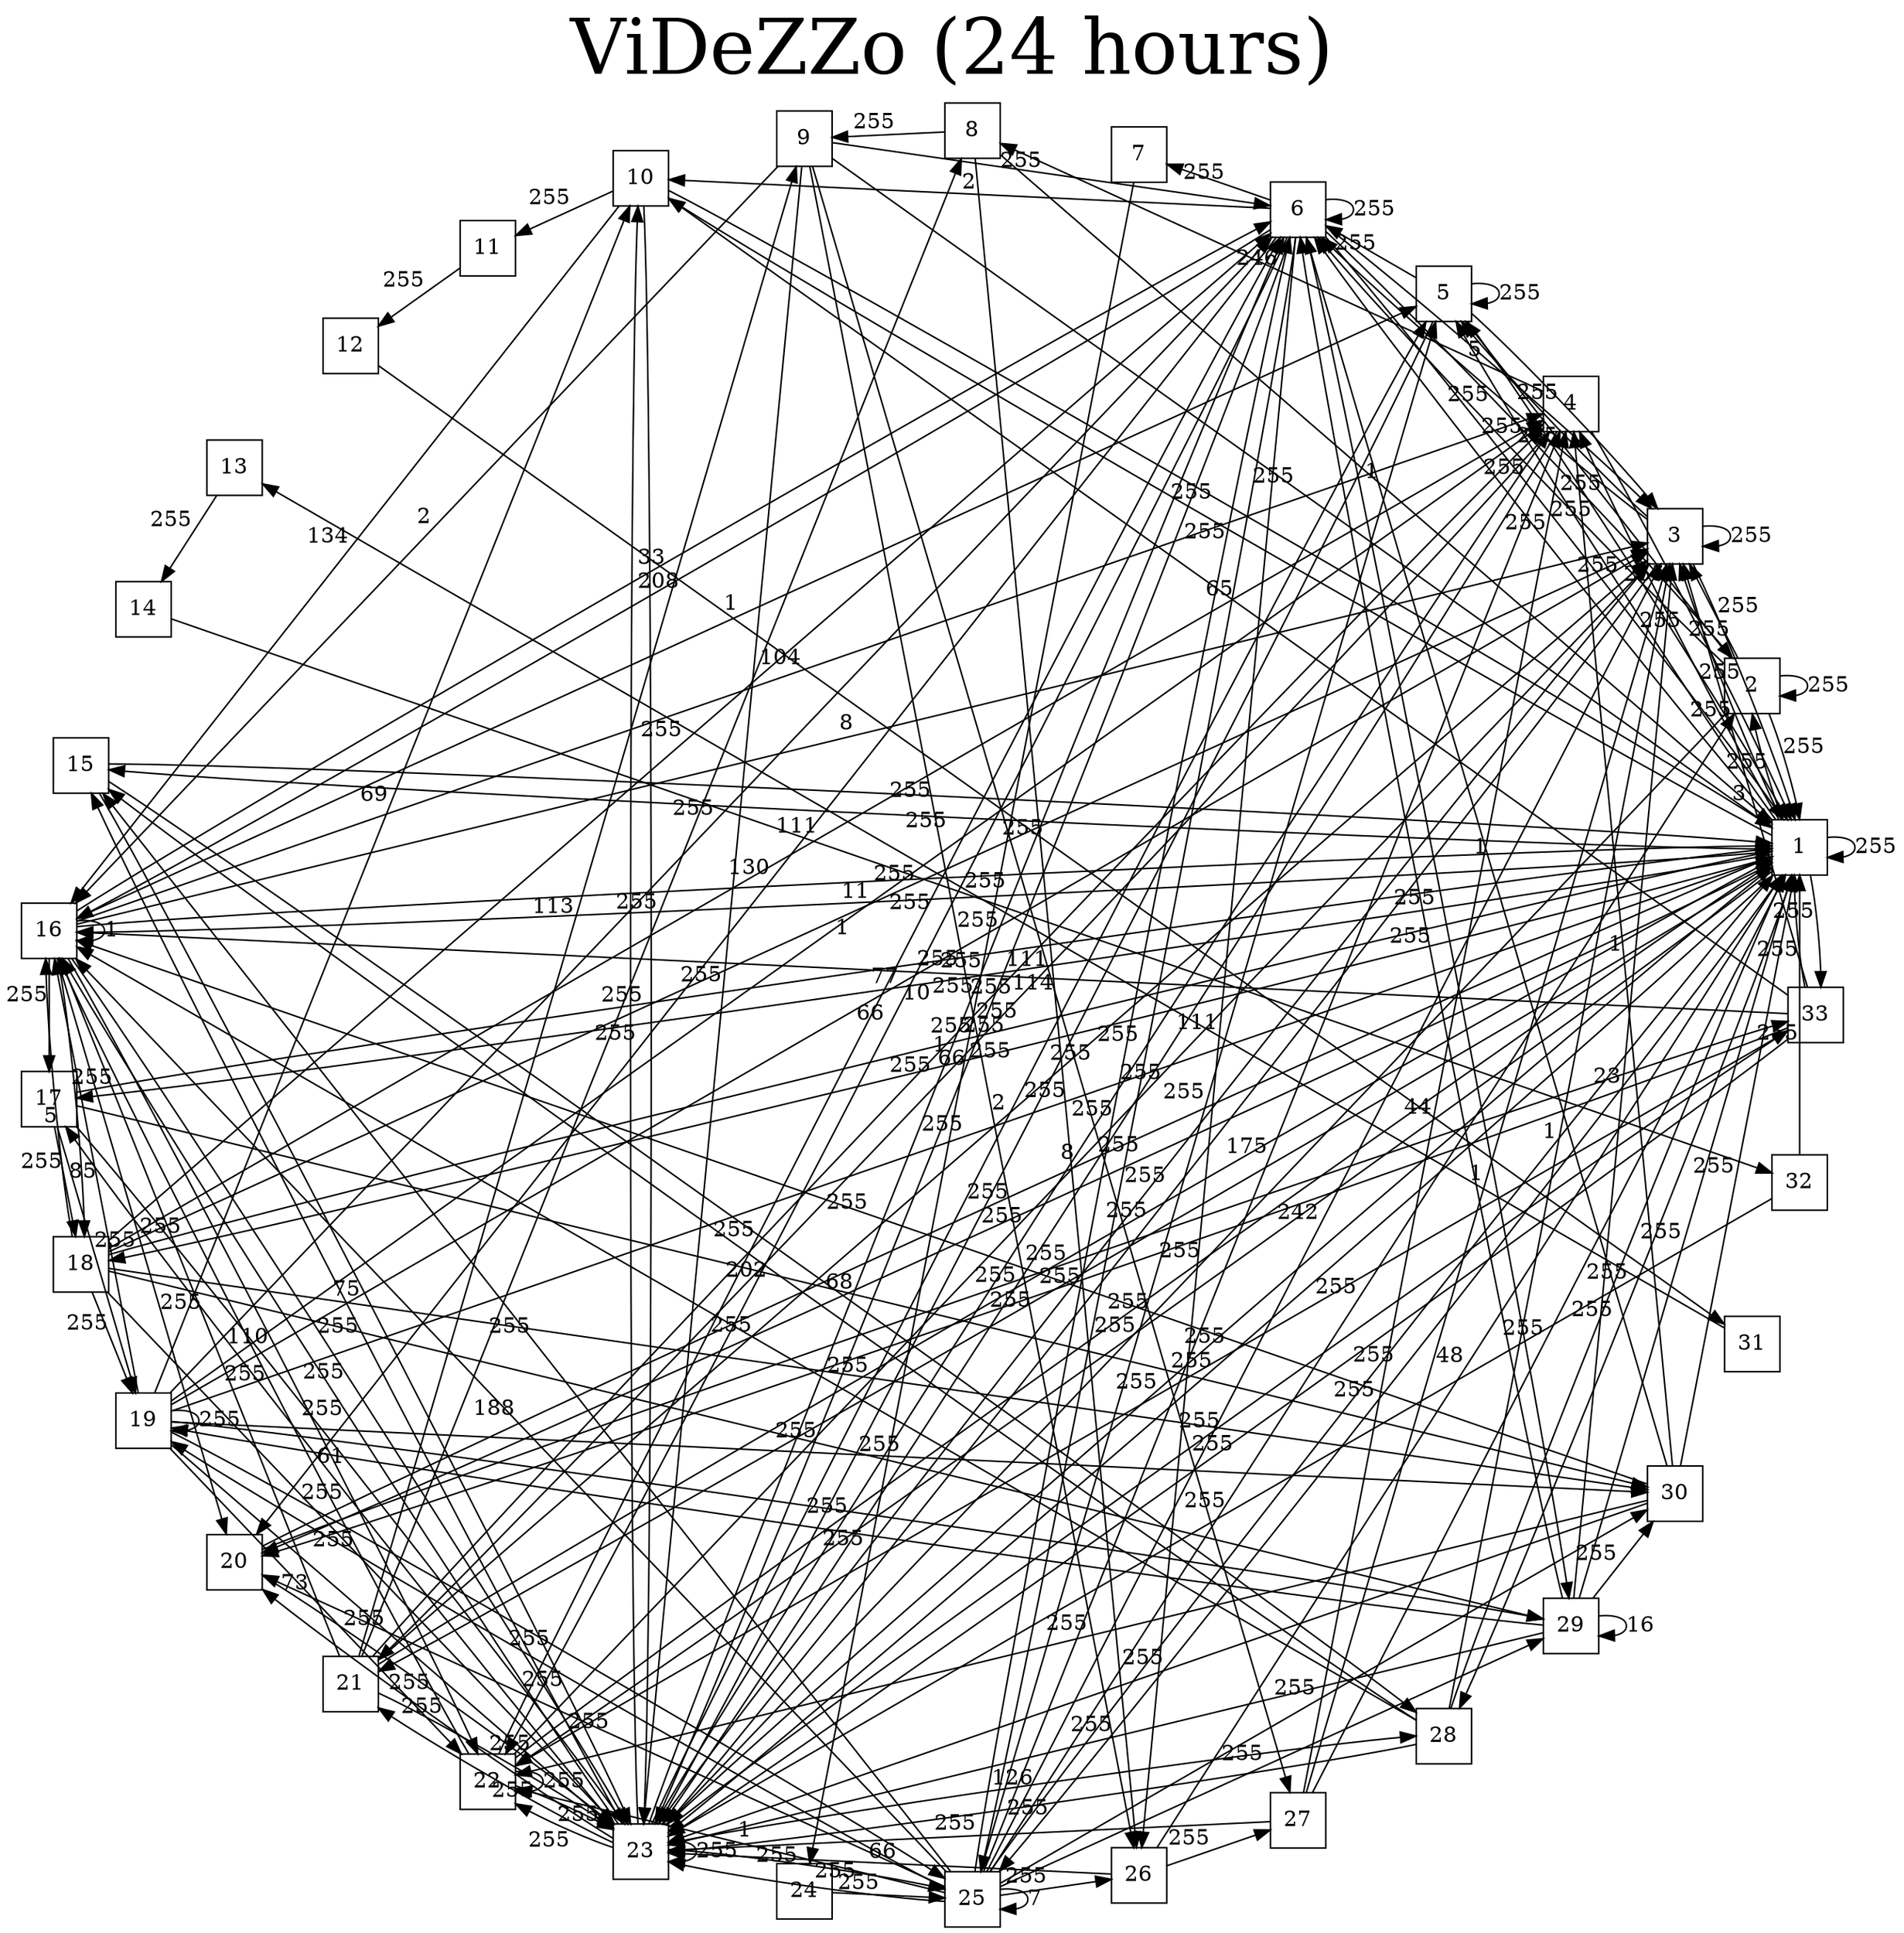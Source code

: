 digraph {
label="ViDeZZo (24 hours)"
labelloc=top
abeljust=rifht
fontsize=50
    layout="neato"
    1[label="1", pos="7.855429578101654,1.5140099548832815!", shape = "square"];
    2[label="2", pos="7.4269434641285805,2.97329964528262!", shape = "square"];
    3[label="3", pos="6.73002826264945,4.32512653964478!", shape = "square"];
    4[label="4", pos="5.789872304840562,5.520632091856895!", shape = "square"];
    5[label="5", pos="4.640455276569586,6.516607616402685!", shape = "square"];
    6[label="6", pos="3.3233201040150915,7.277055962836147!", shape = "square"];
    7[label="7", pos="1.8860714840754182,7.774492546588333!", shape = "square"];
    8[label="8", pos="0.3806553265899392,7.990938713464064!", shape = "square"];
    9[label="9", pos="-1.13851870618628,7.918571535047462!", shape = "square"];
    10[label="10", pos="-2.6165437065393715,7.5600065497173485!", shape = "square"];
    11[label="11", pos="-3.9999999999999982,6.92820323027551!", shape = "square"];
    12[label="12", pos="-5.23888587156228,6.045996594834066!", shape = "square"];
    13[label="13", pos="-6.288424757942298,4.945271889764844!", shape = "square"];
    14[label="14", pos="-7.110683589239387,3.665812173819284!", shape = "square"];
    15[label="15", pos="-7.675943788915978,2.2538604547314405!", shape = "square"];
    16[label="16", pos="-7.963775380584677,0.760448346433463!", shape = "square"];
    17[label="17", pos="-7.963775380584677,-0.760448346433461!", shape = "square"];
    18[label="18", pos="-7.67594378891598,-2.253860454731435!", shape = "square"];
    19[label="19", pos="-7.110683589239388,-3.6658121738192824!", shape = "square"];
    20[label="20", pos="-6.288424757942302,-4.94527188976484!", shape = "square"];
    21[label="21", pos="-5.238885871562282,-6.045996594834065!", shape = "square"];
    22[label="22", pos="-4.0000000000000036,-6.928203230275507!", shape = "square"];
    23[label="23", pos="-2.616543706539375,-7.560006549717347!", shape = "square"];
    24[label="24", pos="-1.1385187061862818,-7.9185715350474615!", shape = "square"];
    25[label="25", pos="0.38065532658993906,-7.990938713464064!", shape = "square"];
    26[label="26", pos="1.886071484075413,-7.774492546588335!", shape = "square"];
    27[label="27", pos="3.3233201040150884,-7.277055962836148!", shape = "square"];
    28[label="28", pos="4.6404552765695835,-6.516607616402687!", shape = "square"];
    29[label="29", pos="5.789872304840561,-5.520632091856896!", shape = "square"];
    30[label="30", pos="6.730028262649446,-4.325126539644786!", shape = "square"];
    31[label="31", pos="7.426943464128579,-2.9732996452826246!", shape = "square"];
    32[label="32", pos="7.855429578101653,-1.514009954883285!", shape = "square"];
    33[label="33", pos="8.0,-1.959434878635765e-15!", shape = "square"];
    1->1[label=255]
    1->2[label=255]
    1->3[label=255]
    1->4[label=255]
    1->5[label=255]
    1->6[label=255]
    1->10[label=255]
    1->15[label=255]
    1->16[label=255]
    1->17[label=255]
    1->18[label=1]
    1->20[label=255]
    1->21[label=255]
    1->22[label=255]
    1->23[label=255]
    1->25[label=255]
    1->28[label=255]
    1->33[label=255]
    2->1[label=255]
    2->2[label=255]
    2->3[label=255]
    2->5[label=255]
    2->6[label=255]
    2->23[label=255]
    3->1[label=255]
    3->3[label=255]
    3->5[label=255]
    3->6[label=255]
    3->23[label=255]
    4->1[label=255]
    4->8[label=246]
    4->21[label=255]
    4->23[label=255]
    5->1[label=255]
    5->3[label=255]
    5->5[label=255]
    5->6[label=255]
    5->23[label=255]
    6->1[label=255]
    6->2[label=255]
    6->3[label=5]
    6->6[label=255]
    6->7[label=255]
    6->10[label=2]
    6->16[label=208]
    6->20[label=130]
    6->22[label=77]
    6->23[label=255]
    6->25[label=255]
    6->26[label=111]
    6->29[label=255]
    7->24[label=255]
    8->1[label=1]
    8->9[label=255]
    8->26[label=114]
    9->1[label=255]
    9->6[label=255]
    9->16[label=2]
    9->23[label=255]
    9->26[label=255]
    9->27[label=111]
    10->1[label=255]
    10->11[label=255]
    10->16[label=134]
    10->23[label=255]
    11->12[label=255]
    12->31[label=255]
    13->14[label=255]
    14->32[label=255]
    15->1[label=255]
    15->23[label=75]
    15->28[label=255]
    16->1[label=255]
    16->3[label=8]
    16->4[label=104]
    16->5[label=1]
    16->6[label=33]
    16->16[label=1]
    16->17[label=255]
    16->18[label=255]
    16->20[label=255]
    16->22[label=110]
    16->23[label=255]
    17->1[label=255]
    17->18[label=255]
    17->19[label=255]
    17->23[label=61]
    17->30[label=68]
    18->1[label=255]
    18->3[label=11]
    18->4[label=111]
    18->6[label=255]
    18->16[label=5]
    18->19[label=255]
    18->23[label=255]
    18->29[label=255]
    18->30[label=255]
    19->1[label=255]
    19->3[label=10]
    19->4[label=1]
    19->6[label=255]
    19->10[label=69]
    19->16[label=85]
    19->19[label=255]
    19->22[label=73]
    19->23[label=255]
    19->25[label=255]
    19->29[label=255]
    19->30[label=255]
    20->1[label=255]
    20->23[label=255]
    20->33[label=255]
    21->1[label=255]
    21->3[label=2]
    21->4[label=66]
    21->8[label=255]
    21->9[label=113]
    21->16[label=255]
    21->23[label=255]
    22->1[label=255]
    22->3[label=8]
    22->6[label=66]
    22->16[label=255]
    22->22[label=255]
    22->23[label=255]
    23->1[label=255]
    23->3[label=255]
    23->4[label=255]
    23->5[label=255]
    23->6[label=255]
    23->10[label=255]
    23->15[label=255]
    23->16[label=255]
    23->17[label=255]
    23->20[label=255]
    23->21[label=255]
    23->22[label=255]
    23->23[label=255]
    23->25[label=255]
    23->28[label=126]
    23->33[label=255]
    24->25[label=255]
    25->1[label=255]
    25->2[label=255]
    25->3[label=242]
    25->4[label=175]
    25->5[label=255]
    25->6[label=255]
    25->15[label=255]
    25->16[label=188]
    25->19[label=255]
    25->20[label=255]
    25->22[label=1]
    25->23[label=255]
    25->25[label=7]
    25->26[label=255]
    25->29[label=255]
    25->30[label=255]
    26->1[label=48]
    26->23[label=66]
    26->27[label=255]
    27->1[label=255]
    27->3[label=1]
    27->4[label=44]
    27->23[label=255]
    28->1[label=255]
    28->3[label=1]
    28->15[label=202]
    28->16[label=255]
    28->23[label=255]
    29->1[label=255]
    29->3[label=23]
    29->6[label=255]
    29->19[label=255]
    29->23[label=255]
    29->29[label=16]
    29->30[label=255]
    30->1[label=255]
    30->4[label=1]
    30->6[label=1]
    30->16[label=255]
    30->22[label=255]
    30->23[label=255]
    31->13[label=255]
    32->1[label=255]
    32->23[label=255]
    33->1[label=255]
    33->3[label=3]
    33->10[label=65]
    33->16[label=255]
    33->20[label=255]
    33->22[label=255]
    33->23[label=255]
}
